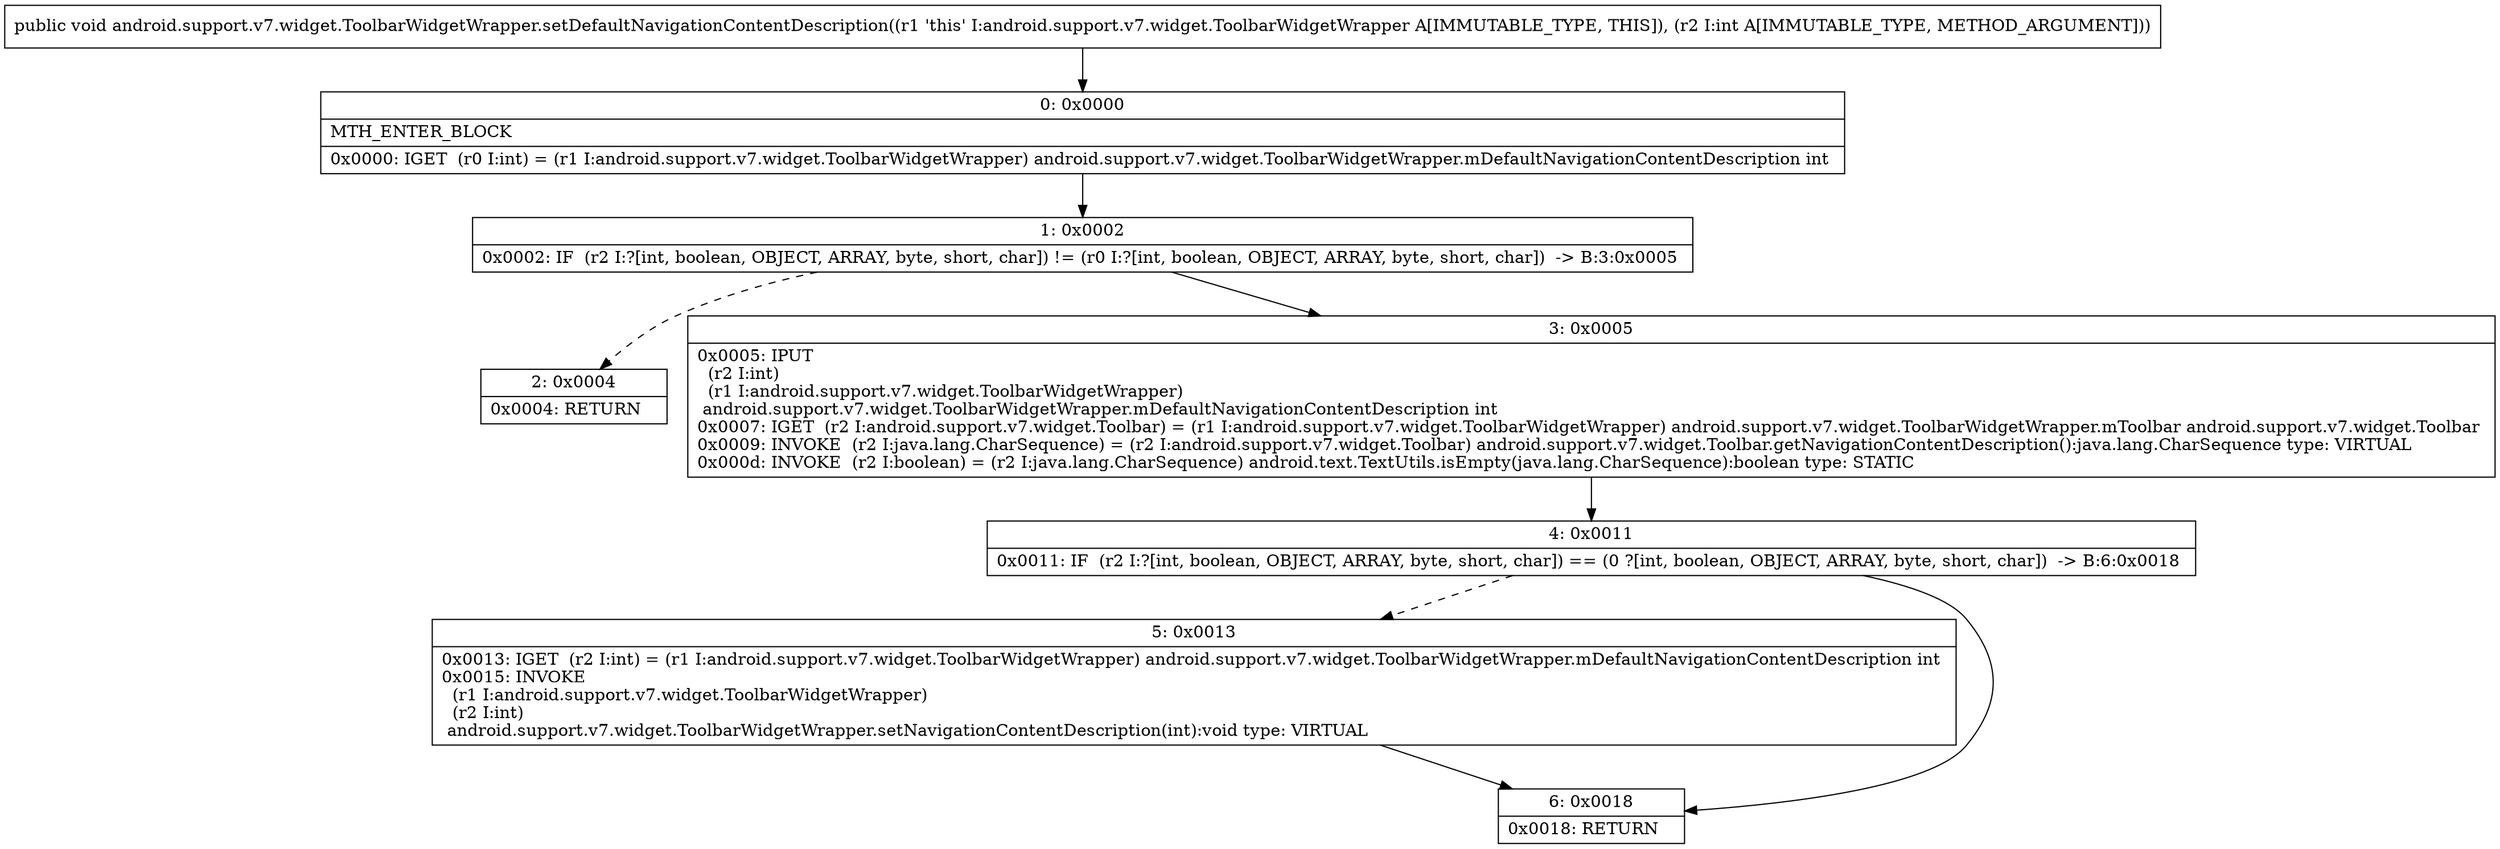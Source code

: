 digraph "CFG forandroid.support.v7.widget.ToolbarWidgetWrapper.setDefaultNavigationContentDescription(I)V" {
Node_0 [shape=record,label="{0\:\ 0x0000|MTH_ENTER_BLOCK\l|0x0000: IGET  (r0 I:int) = (r1 I:android.support.v7.widget.ToolbarWidgetWrapper) android.support.v7.widget.ToolbarWidgetWrapper.mDefaultNavigationContentDescription int \l}"];
Node_1 [shape=record,label="{1\:\ 0x0002|0x0002: IF  (r2 I:?[int, boolean, OBJECT, ARRAY, byte, short, char]) != (r0 I:?[int, boolean, OBJECT, ARRAY, byte, short, char])  \-\> B:3:0x0005 \l}"];
Node_2 [shape=record,label="{2\:\ 0x0004|0x0004: RETURN   \l}"];
Node_3 [shape=record,label="{3\:\ 0x0005|0x0005: IPUT  \l  (r2 I:int)\l  (r1 I:android.support.v7.widget.ToolbarWidgetWrapper)\l android.support.v7.widget.ToolbarWidgetWrapper.mDefaultNavigationContentDescription int \l0x0007: IGET  (r2 I:android.support.v7.widget.Toolbar) = (r1 I:android.support.v7.widget.ToolbarWidgetWrapper) android.support.v7.widget.ToolbarWidgetWrapper.mToolbar android.support.v7.widget.Toolbar \l0x0009: INVOKE  (r2 I:java.lang.CharSequence) = (r2 I:android.support.v7.widget.Toolbar) android.support.v7.widget.Toolbar.getNavigationContentDescription():java.lang.CharSequence type: VIRTUAL \l0x000d: INVOKE  (r2 I:boolean) = (r2 I:java.lang.CharSequence) android.text.TextUtils.isEmpty(java.lang.CharSequence):boolean type: STATIC \l}"];
Node_4 [shape=record,label="{4\:\ 0x0011|0x0011: IF  (r2 I:?[int, boolean, OBJECT, ARRAY, byte, short, char]) == (0 ?[int, boolean, OBJECT, ARRAY, byte, short, char])  \-\> B:6:0x0018 \l}"];
Node_5 [shape=record,label="{5\:\ 0x0013|0x0013: IGET  (r2 I:int) = (r1 I:android.support.v7.widget.ToolbarWidgetWrapper) android.support.v7.widget.ToolbarWidgetWrapper.mDefaultNavigationContentDescription int \l0x0015: INVOKE  \l  (r1 I:android.support.v7.widget.ToolbarWidgetWrapper)\l  (r2 I:int)\l android.support.v7.widget.ToolbarWidgetWrapper.setNavigationContentDescription(int):void type: VIRTUAL \l}"];
Node_6 [shape=record,label="{6\:\ 0x0018|0x0018: RETURN   \l}"];
MethodNode[shape=record,label="{public void android.support.v7.widget.ToolbarWidgetWrapper.setDefaultNavigationContentDescription((r1 'this' I:android.support.v7.widget.ToolbarWidgetWrapper A[IMMUTABLE_TYPE, THIS]), (r2 I:int A[IMMUTABLE_TYPE, METHOD_ARGUMENT])) }"];
MethodNode -> Node_0;
Node_0 -> Node_1;
Node_1 -> Node_2[style=dashed];
Node_1 -> Node_3;
Node_3 -> Node_4;
Node_4 -> Node_5[style=dashed];
Node_4 -> Node_6;
Node_5 -> Node_6;
}


